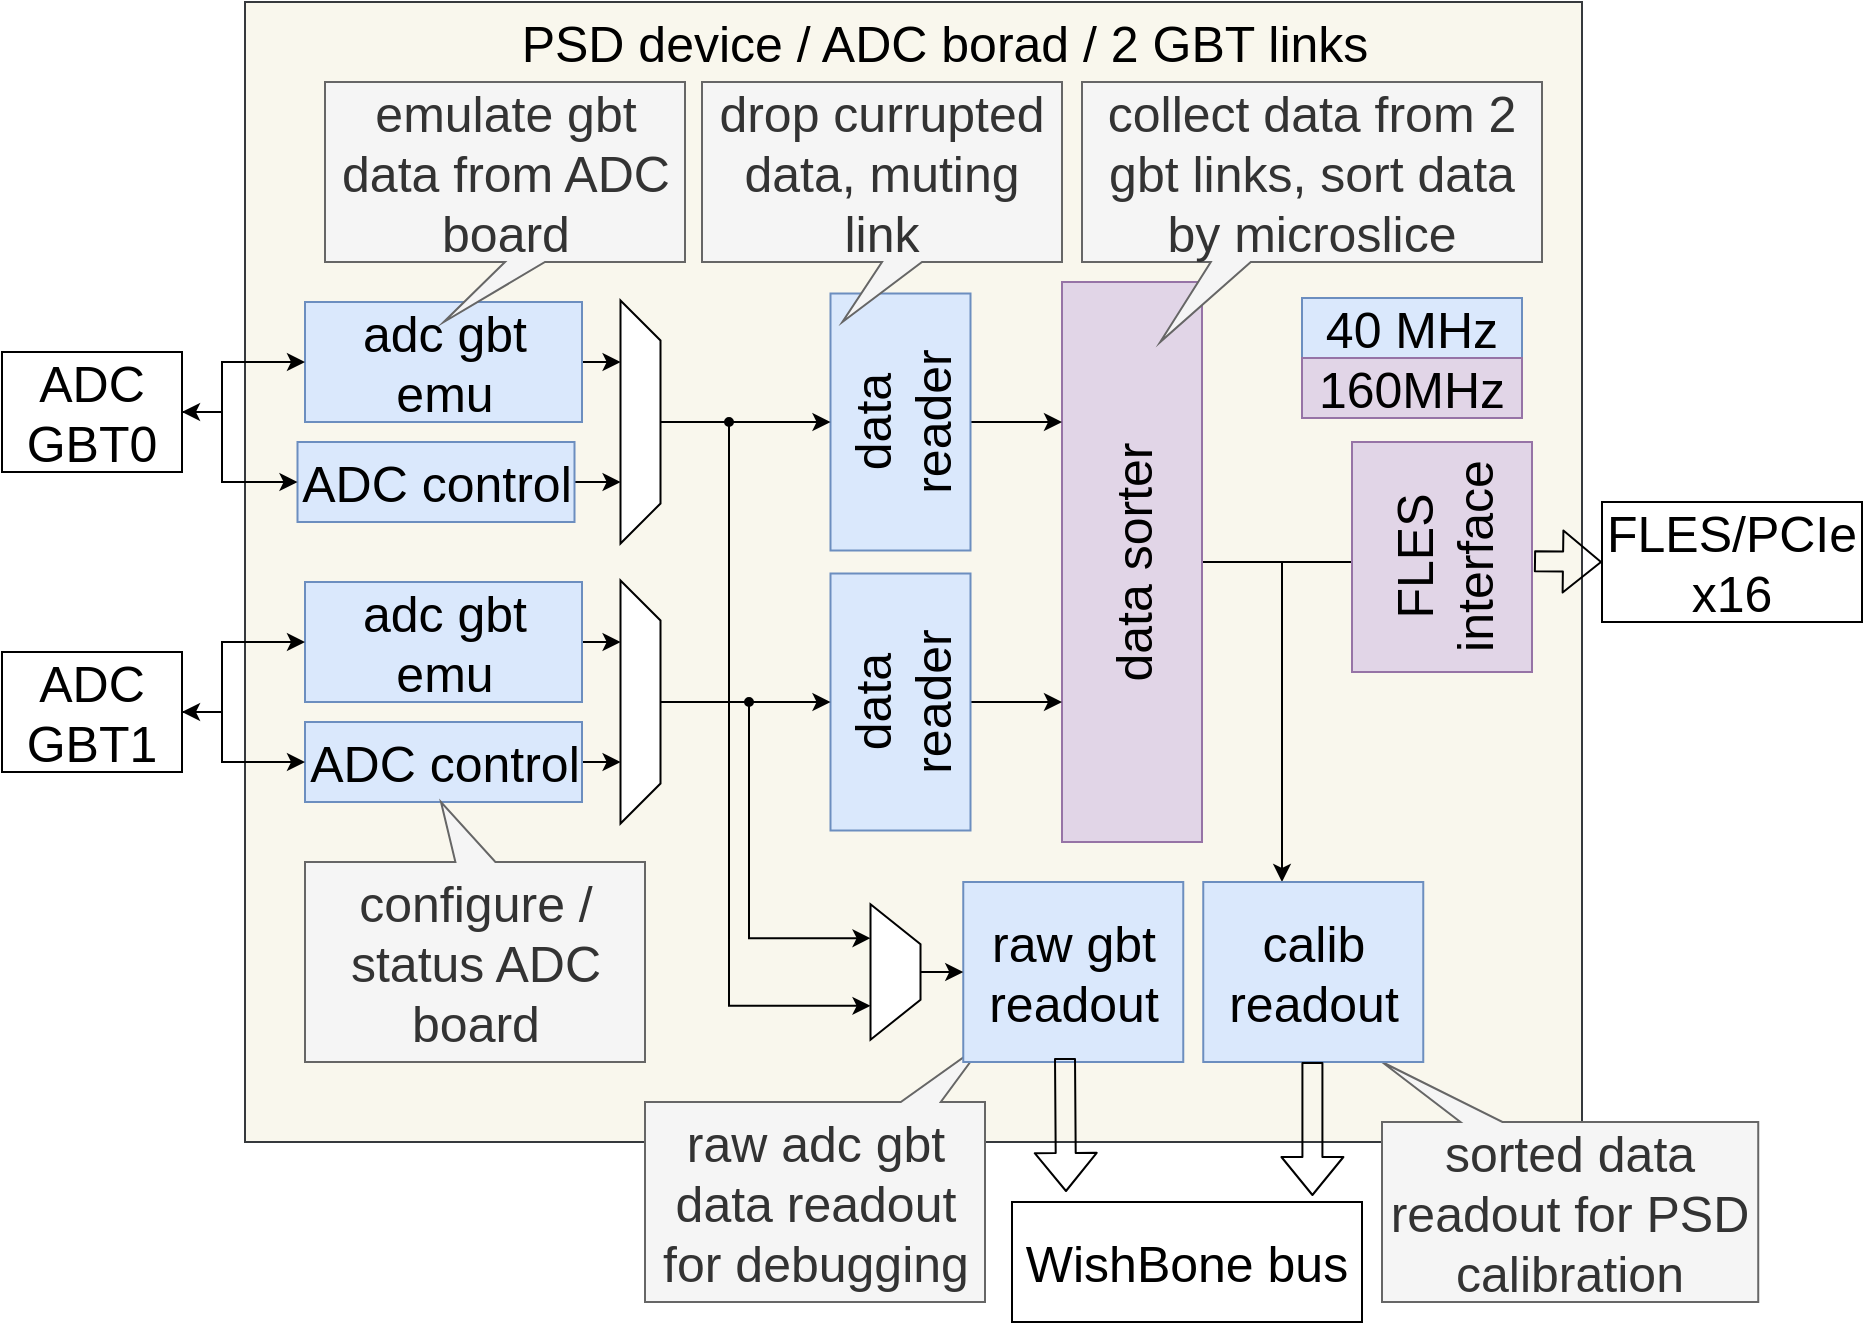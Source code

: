 <mxfile version="13.9.9" type="device"><diagram id="RYQmzWkg714ucsTxrSEi" name="Страница 1"><mxGraphModel dx="2409" dy="2167" grid="1" gridSize="10" guides="1" tooltips="1" connect="1" arrows="1" fold="1" page="1" pageScale="1" pageWidth="827" pageHeight="1169" math="0" shadow="0"><root><mxCell id="0"/><mxCell id="1" parent="0"/><mxCell id="1bbic1r3gGjg3_ZeVxUI-249" value="" style="rounded=0;whiteSpace=wrap;html=1;fontSize=25;fillColor=#f9f7ed;strokeColor=#36393d;" parent="1" vertex="1"><mxGeometry x="-548.5" y="-950" width="668.5" height="570" as="geometry"/></mxCell><mxCell id="1bbic1r3gGjg3_ZeVxUI-240" style="edgeStyle=orthogonalEdgeStyle;rounded=0;orthogonalLoop=1;jettySize=auto;html=1;exitX=0.5;exitY=1;exitDx=0;exitDy=0;entryX=0.5;entryY=0;entryDx=0;entryDy=0;fontSize=25;" parent="1" source="PqhZ-G-PAxa-hp2jgc0P-26" target="1bbic1r3gGjg3_ZeVxUI-238" edge="1"><mxGeometry relative="1" as="geometry"><Array as="points"><mxPoint x="81" y="-670"/></Array><mxPoint x="131.5" y="-670.75" as="targetPoint"/></mxGeometry></mxCell><mxCell id="nDiZfKCHklPMX1ySXKps-5" style="edgeStyle=orthogonalEdgeStyle;rounded=0;orthogonalLoop=1;jettySize=auto;html=1;exitX=0.5;exitY=1;exitDx=0;exitDy=0;fontSize=25;" edge="1" parent="1" source="PqhZ-G-PAxa-hp2jgc0P-26" target="1bbic1r3gGjg3_ZeVxUI-233"><mxGeometry relative="1" as="geometry"><Array as="points"><mxPoint x="-30" y="-670"/></Array></mxGeometry></mxCell><mxCell id="PqhZ-G-PAxa-hp2jgc0P-26" value="data sorter" style="rounded=0;whiteSpace=wrap;html=1;rotation=-90;fontSize=25;fillColor=#e1d5e7;strokeColor=#9673a6;" parent="1" vertex="1"><mxGeometry x="-245" y="-705" width="280" height="70" as="geometry"/></mxCell><mxCell id="i39z-xqXR12_ZHZlr1yV-36" style="edgeStyle=orthogonalEdgeStyle;rounded=0;orthogonalLoop=1;jettySize=auto;html=1;exitX=0.5;exitY=1;exitDx=0;exitDy=0;entryX=0.75;entryY=0;entryDx=0;entryDy=0;fontSize=25;" parent="1" source="i39z-xqXR12_ZHZlr1yV-27" target="PqhZ-G-PAxa-hp2jgc0P-26" edge="1"><mxGeometry relative="1" as="geometry"><mxPoint x="-138.5" y="-740" as="targetPoint"/></mxGeometry></mxCell><mxCell id="i39z-xqXR12_ZHZlr1yV-27" value="data reader" style="rounded=0;whiteSpace=wrap;html=1;rotation=-90;fontSize=25;fillColor=#dae8fc;strokeColor=#6c8ebf;" parent="1" vertex="1"><mxGeometry x="-285" y="-775" width="128.5" height="70" as="geometry"/></mxCell><mxCell id="i39z-xqXR12_ZHZlr1yV-52" style="edgeStyle=orthogonalEdgeStyle;rounded=0;orthogonalLoop=1;jettySize=auto;html=1;exitX=0.5;exitY=1;exitDx=0;exitDy=0;entryX=0.25;entryY=0;entryDx=0;entryDy=0;fontSize=25;" parent="1" source="i39z-xqXR12_ZHZlr1yV-29" target="PqhZ-G-PAxa-hp2jgc0P-26" edge="1"><mxGeometry relative="1" as="geometry"><mxPoint x="-138.5" y="-600" as="targetPoint"/></mxGeometry></mxCell><mxCell id="i39z-xqXR12_ZHZlr1yV-29" value="data reader" style="rounded=0;whiteSpace=wrap;html=1;rotation=-90;fontSize=25;fillColor=#dae8fc;strokeColor=#6c8ebf;" parent="1" vertex="1"><mxGeometry x="-285" y="-635" width="128.5" height="70" as="geometry"/></mxCell><mxCell id="h4SjfwAyNwfIv3EBZPq7-14" style="edgeStyle=orthogonalEdgeStyle;rounded=0;orthogonalLoop=1;jettySize=auto;html=1;exitX=1;exitY=0.5;exitDx=0;exitDy=0;entryX=0.25;entryY=1;entryDx=0;entryDy=0;fontSize=25;" parent="1" source="h4SjfwAyNwfIv3EBZPq7-11" target="h4SjfwAyNwfIv3EBZPq7-12" edge="1"><mxGeometry relative="1" as="geometry"/></mxCell><mxCell id="h4SjfwAyNwfIv3EBZPq7-11" value="adc gbt emu" style="rounded=0;whiteSpace=wrap;html=1;fontSize=25;" parent="1" vertex="1"><mxGeometry x="-518.5" y="-800" width="120" height="60" as="geometry"/></mxCell><mxCell id="h4SjfwAyNwfIv3EBZPq7-13" style="edgeStyle=orthogonalEdgeStyle;rounded=0;orthogonalLoop=1;jettySize=auto;html=1;exitX=0.5;exitY=0;exitDx=0;exitDy=0;entryX=0.5;entryY=0;entryDx=0;entryDy=0;fontSize=25;" parent="1" source="h4SjfwAyNwfIv3EBZPq7-12" target="i39z-xqXR12_ZHZlr1yV-27" edge="1"><mxGeometry relative="1" as="geometry"><Array as="points"><mxPoint x="-288.5" y="-740"/><mxPoint x="-288.5" y="-740"/></Array></mxGeometry></mxCell><mxCell id="h4SjfwAyNwfIv3EBZPq7-12" value="" style="shape=trapezoid;perimeter=trapezoidPerimeter;whiteSpace=wrap;html=1;fixedSize=1;rotation=90;fontSize=25;" parent="1" vertex="1"><mxGeometry x="-411.5" y="-750" width="121.5" height="20" as="geometry"/></mxCell><mxCell id="h4SjfwAyNwfIv3EBZPq7-16" style="edgeStyle=orthogonalEdgeStyle;rounded=0;orthogonalLoop=1;jettySize=auto;html=1;exitX=1;exitY=0.5;exitDx=0;exitDy=0;entryX=0.25;entryY=1;entryDx=0;entryDy=0;fontSize=25;" parent="1" source="h4SjfwAyNwfIv3EBZPq7-17" target="h4SjfwAyNwfIv3EBZPq7-18" edge="1"><mxGeometry relative="1" as="geometry"/></mxCell><mxCell id="h4SjfwAyNwfIv3EBZPq7-17" value="ADC GBT emulator" style="rounded=0;whiteSpace=wrap;html=1;fontSize=25;" parent="1" vertex="1"><mxGeometry x="-518.5" y="-660" width="120" height="60" as="geometry"/></mxCell><mxCell id="h4SjfwAyNwfIv3EBZPq7-22" style="edgeStyle=orthogonalEdgeStyle;rounded=0;orthogonalLoop=1;jettySize=auto;html=1;exitX=0.5;exitY=0;exitDx=0;exitDy=0;entryX=0.5;entryY=0;entryDx=0;entryDy=0;fontSize=25;" parent="1" source="h4SjfwAyNwfIv3EBZPq7-18" target="i39z-xqXR12_ZHZlr1yV-29" edge="1"><mxGeometry relative="1" as="geometry"/></mxCell><mxCell id="h4SjfwAyNwfIv3EBZPq7-18" value="" style="shape=trapezoid;perimeter=trapezoidPerimeter;whiteSpace=wrap;html=1;fixedSize=1;rotation=90;fontSize=25;" parent="1" vertex="1"><mxGeometry x="-411.5" y="-610" width="121.5" height="20" as="geometry"/></mxCell><mxCell id="nDiZfKCHklPMX1ySXKps-4" style="edgeStyle=orthogonalEdgeStyle;rounded=0;orthogonalLoop=1;jettySize=auto;html=1;exitX=1;exitY=0.5;exitDx=0;exitDy=0;entryX=0.75;entryY=1;entryDx=0;entryDy=0;fontSize=25;" edge="1" parent="1" source="p6Mf46SY9qSxZeGRrJ2m-2" target="h4SjfwAyNwfIv3EBZPq7-18"><mxGeometry relative="1" as="geometry"/></mxCell><mxCell id="p6Mf46SY9qSxZeGRrJ2m-2" value="ADC control" style="rounded=0;whiteSpace=wrap;html=1;fontSize=25;fillColor=#dae8fc;strokeColor=#6c8ebf;" parent="1" vertex="1"><mxGeometry x="-518.5" y="-590" width="138.5" height="40" as="geometry"/></mxCell><mxCell id="1bbic1r3gGjg3_ZeVxUI-78" value="adc gbt emu" style="rounded=0;whiteSpace=wrap;html=1;fontSize=25;" parent="1" vertex="1"><mxGeometry x="-518.5" y="-660" width="120" height="60" as="geometry"/></mxCell><mxCell id="1bbic1r3gGjg3_ZeVxUI-79" value="adc gbt emu" style="rounded=0;whiteSpace=wrap;html=1;fontSize=25;" parent="1" vertex="1"><mxGeometry x="-518.5" y="-800" width="120" height="60" as="geometry"/></mxCell><mxCell id="1bbic1r3gGjg3_ZeVxUI-81" value="adc gbt emu" style="rounded=0;whiteSpace=wrap;html=1;fontSize=25;" parent="1" vertex="1"><mxGeometry x="-518.5" y="-800" width="120" height="60" as="geometry"/></mxCell><mxCell id="1bbic1r3gGjg3_ZeVxUI-83" value="adc gbt emu" style="rounded=0;whiteSpace=wrap;html=1;fontSize=25;" parent="1" vertex="1"><mxGeometry x="-518.5" y="-660" width="120" height="60" as="geometry"/></mxCell><mxCell id="1bbic1r3gGjg3_ZeVxUI-85" value="adc gbt emu" style="rounded=0;whiteSpace=wrap;html=1;fontSize=25;" parent="1" vertex="1"><mxGeometry x="-518.5" y="-800" width="120" height="60" as="geometry"/></mxCell><mxCell id="1bbic1r3gGjg3_ZeVxUI-86" value="adc gbt emu" style="rounded=0;whiteSpace=wrap;html=1;fontSize=25;" parent="1" vertex="1"><mxGeometry x="-518.5" y="-660" width="120" height="60" as="geometry"/></mxCell><mxCell id="1bbic1r3gGjg3_ZeVxUI-88" value="adc gbt emu" style="rounded=0;whiteSpace=wrap;html=1;fontSize=25;" parent="1" vertex="1"><mxGeometry x="-518.5" y="-800" width="120" height="60" as="geometry"/></mxCell><mxCell id="1bbic1r3gGjg3_ZeVxUI-90" value="adc gbt emu" style="rounded=0;whiteSpace=wrap;html=1;fontSize=25;" parent="1" vertex="1"><mxGeometry x="-518.5" y="-660" width="120" height="60" as="geometry"/></mxCell><mxCell id="1bbic1r3gGjg3_ZeVxUI-92" value="adc gbt emu" style="rounded=0;whiteSpace=wrap;html=1;fontSize=25;" parent="1" vertex="1"><mxGeometry x="-518.5" y="-800" width="120" height="60" as="geometry"/></mxCell><mxCell id="1bbic1r3gGjg3_ZeVxUI-94" value="adc gbt emu" style="rounded=0;whiteSpace=wrap;html=1;fontSize=25;fillColor=#dae8fc;strokeColor=#6c8ebf;" parent="1" vertex="1"><mxGeometry x="-518.5" y="-660" width="138.5" height="60" as="geometry"/></mxCell><mxCell id="nDiZfKCHklPMX1ySXKps-3" style="edgeStyle=orthogonalEdgeStyle;rounded=0;orthogonalLoop=1;jettySize=auto;html=1;exitX=1;exitY=0.5;exitDx=0;exitDy=0;entryX=0.75;entryY=1;entryDx=0;entryDy=0;fontSize=25;" edge="1" parent="1" source="1bbic1r3gGjg3_ZeVxUI-95" target="h4SjfwAyNwfIv3EBZPq7-12"><mxGeometry relative="1" as="geometry"/></mxCell><mxCell id="1bbic1r3gGjg3_ZeVxUI-95" value="ADC control" style="rounded=0;whiteSpace=wrap;html=1;fontSize=25;fillColor=#dae8fc;strokeColor=#6c8ebf;" parent="1" vertex="1"><mxGeometry x="-522.25" y="-730" width="138.5" height="40" as="geometry"/></mxCell><mxCell id="1bbic1r3gGjg3_ZeVxUI-96" value="adc gbt emu" style="rounded=0;whiteSpace=wrap;html=1;fontSize=25;fillColor=#dae8fc;strokeColor=#6c8ebf;" parent="1" vertex="1"><mxGeometry x="-518.5" y="-800" width="138.5" height="60" as="geometry"/></mxCell><mxCell id="1bbic1r3gGjg3_ZeVxUI-111" value="emulate gbt data from ADC board" style="shape=callout;whiteSpace=wrap;html=1;perimeter=calloutPerimeter;fontSize=25;fillColor=#f5f5f5;strokeColor=#666666;position2=0.33;fontColor=#333333;" parent="1" vertex="1"><mxGeometry x="-508.5" y="-910" width="180" height="120" as="geometry"/></mxCell><mxCell id="1bbic1r3gGjg3_ZeVxUI-118" value="configure / status ADC board" style="shape=callout;whiteSpace=wrap;html=1;perimeter=calloutPerimeter;fontSize=25;fillColor=#f5f5f5;strokeColor=#666666;position2=0.6;size=30;position=0.44;rotation=0;horizontal=1;direction=west;fontColor=#333333;" parent="1" vertex="1"><mxGeometry x="-518.5" y="-550" width="170" height="130" as="geometry"/></mxCell><mxCell id="1bbic1r3gGjg3_ZeVxUI-122" value="drop currupted data, muting link" style="shape=callout;whiteSpace=wrap;html=1;perimeter=calloutPerimeter;fontSize=25;fillColor=#f5f5f5;strokeColor=#666666;position2=0.39;fontColor=#333333;" parent="1" vertex="1"><mxGeometry x="-320" y="-910" width="180" height="120" as="geometry"/></mxCell><mxCell id="1bbic1r3gGjg3_ZeVxUI-218" style="edgeStyle=orthogonalEdgeStyle;rounded=0;orthogonalLoop=1;jettySize=auto;html=1;exitX=0.5;exitY=1;exitDx=0;exitDy=0;entryX=0.75;entryY=1;entryDx=0;entryDy=0;fontSize=25;" parent="1" source="1bbic1r3gGjg3_ZeVxUI-217" target="p6Mf46SY9qSxZeGRrJ2m-4" edge="1"><mxGeometry relative="1" as="geometry"/></mxCell><mxCell id="1bbic1r3gGjg3_ZeVxUI-217" value="" style="ellipse;whiteSpace=wrap;html=1;aspect=fixed;fontSize=25;fillColor=#000000;" parent="1" vertex="1"><mxGeometry x="-308.5" y="-742" width="4" height="4" as="geometry"/></mxCell><mxCell id="1bbic1r3gGjg3_ZeVxUI-221" style="edgeStyle=orthogonalEdgeStyle;rounded=0;orthogonalLoop=1;jettySize=auto;html=1;exitX=0.5;exitY=1;exitDx=0;exitDy=0;fontSize=25;entryX=0.25;entryY=1;entryDx=0;entryDy=0;" parent="1" source="1bbic1r3gGjg3_ZeVxUI-219" target="p6Mf46SY9qSxZeGRrJ2m-4" edge="1"><mxGeometry relative="1" as="geometry"/></mxCell><mxCell id="1bbic1r3gGjg3_ZeVxUI-219" value="" style="ellipse;whiteSpace=wrap;html=1;aspect=fixed;fontSize=25;fillColor=#000000;" parent="1" vertex="1"><mxGeometry x="-298.5" y="-602" width="4" height="4" as="geometry"/></mxCell><mxCell id="1bbic1r3gGjg3_ZeVxUI-238" value="FLES interface" style="rounded=0;whiteSpace=wrap;html=1;fontSize=25;rotation=-90;fillColor=#e1d5e7;strokeColor=#9673a6;" parent="1" vertex="1"><mxGeometry x="-7.5" y="-717.5" width="115" height="90" as="geometry"/></mxCell><mxCell id="1bbic1r3gGjg3_ZeVxUI-242" value="collect data from 2 gbt links, sort data by microslice" style="shape=callout;whiteSpace=wrap;html=1;perimeter=calloutPerimeter;fontSize=25;fillColor=#f5f5f5;strokeColor=#666666;position2=0.17;base=20;fontColor=#333333;size=40;position=0.28;" parent="1" vertex="1"><mxGeometry x="-130" y="-910" width="230" height="130" as="geometry"/></mxCell><mxCell id="1bbic1r3gGjg3_ZeVxUI-244" value="" style="shape=flexArrow;endArrow=classic;html=1;fontSize=25;" parent="1" edge="1"><mxGeometry width="50" height="50" relative="1" as="geometry"><mxPoint x="96" y="-670.42" as="sourcePoint"/><mxPoint x="130" y="-670" as="targetPoint"/></mxGeometry></mxCell><mxCell id="1bbic1r3gGjg3_ZeVxUI-250" value="PSD device / ADC borad / 2 GBT links" style="text;html=1;strokeColor=none;fillColor=none;align=center;verticalAlign=middle;whiteSpace=wrap;rounded=0;fontSize=25;" parent="1" vertex="1"><mxGeometry x="-437.87" y="-940" width="478.5" height="20" as="geometry"/></mxCell><mxCell id="1bbic1r3gGjg3_ZeVxUI-288" value="FLES/PCIe x16" style="rounded=0;whiteSpace=wrap;html=1;fillColor=#FFFFFF;fontSize=25;rotation=0;" parent="1" vertex="1"><mxGeometry x="130" y="-700" width="130" height="60" as="geometry"/></mxCell><mxCell id="RKCm32R5nHMJDlecpnQs-8" value="raw adc gbt data readout for debugging" style="shape=callout;whiteSpace=wrap;html=1;perimeter=calloutPerimeter;fontSize=25;fillColor=#f5f5f5;strokeColor=#666666;position2=0;size=30;position=0.13;rotation=0;horizontal=1;direction=west;fontColor=#333333;" parent="1" vertex="1"><mxGeometry x="-348.5" y="-430" width="170" height="130" as="geometry"/></mxCell><mxCell id="RKCm32R5nHMJDlecpnQs-9" value="sorted data readout for PSD calibration" style="shape=callout;whiteSpace=wrap;html=1;perimeter=calloutPerimeter;fontSize=25;fillColor=#f5f5f5;strokeColor=#666666;position2=1;size=30;position=0.68;rotation=0;horizontal=1;direction=west;base=21;fontColor=#333333;" parent="1" vertex="1"><mxGeometry x="20" y="-420" width="188.12" height="120" as="geometry"/></mxCell><mxCell id="p6Mf46SY9qSxZeGRrJ2m-4" value="" style="shape=trapezoid;perimeter=trapezoidPerimeter;whiteSpace=wrap;html=1;fixedSize=1;rotation=90;fontSize=25;" parent="1" vertex="1"><mxGeometry x="-257.12" y="-477.5" width="67.75" height="25" as="geometry"/></mxCell><mxCell id="p6Mf46SY9qSxZeGRrJ2m-6" value="raw gbt readout" style="rounded=0;whiteSpace=wrap;html=1;fontSize=25;fillColor=#dae8fc;strokeColor=#6c8ebf;" parent="1" vertex="1"><mxGeometry x="-189.37" y="-510" width="110" height="90" as="geometry"/></mxCell><mxCell id="p6Mf46SY9qSxZeGRrJ2m-8" style="edgeStyle=orthogonalEdgeStyle;rounded=0;orthogonalLoop=1;jettySize=auto;html=1;exitX=0.5;exitY=0;exitDx=0;exitDy=0;entryX=0;entryY=0.5;entryDx=0;entryDy=0;fontSize=25;" parent="1" source="p6Mf46SY9qSxZeGRrJ2m-4" target="p6Mf46SY9qSxZeGRrJ2m-6" edge="1"><mxGeometry x="-138.5" y="-805" as="geometry"/></mxCell><mxCell id="1bbic1r3gGjg3_ZeVxUI-233" value="calib readout" style="rounded=0;whiteSpace=wrap;html=1;fontSize=25;fillColor=#dae8fc;strokeColor=#6c8ebf;" parent="1" vertex="1"><mxGeometry x="-69.37" y="-510" width="110" height="90" as="geometry"/></mxCell><mxCell id="1bbic1r3gGjg3_ZeVxUI-246" value="" style="shape=flexArrow;endArrow=classic;html=1;fontSize=25;" parent="1" edge="1"><mxGeometry x="-138.5" y="-805" width="50" height="50" as="geometry"><mxPoint x="-138.5" y="-422" as="sourcePoint"/><mxPoint x="-138" y="-355" as="targetPoint"/></mxGeometry></mxCell><mxCell id="1bbic1r3gGjg3_ZeVxUI-248" value="" style="shape=flexArrow;endArrow=classic;html=1;fontSize=25;" parent="1" edge="1"><mxGeometry x="-138.5" y="-805" width="50" height="50" as="geometry"><mxPoint x="-14.79" y="-420" as="sourcePoint"/><mxPoint x="-14.79" y="-353.0" as="targetPoint"/></mxGeometry></mxCell><mxCell id="nDiZfKCHklPMX1ySXKps-8" value="&lt;span style=&quot;font-size: 25px;&quot;&gt;WishBone&amp;nbsp;&lt;/span&gt;&lt;span style=&quot;font-size: 25px;&quot;&gt;bus&lt;/span&gt;" style="rounded=0;whiteSpace=wrap;html=1;fontSize=25;" vertex="1" parent="1"><mxGeometry x="-165" y="-350" width="175" height="60" as="geometry"/></mxCell><mxCell id="nDiZfKCHklPMX1ySXKps-11" style="edgeStyle=orthogonalEdgeStyle;rounded=0;orthogonalLoop=1;jettySize=auto;html=1;exitX=1;exitY=0.5;exitDx=0;exitDy=0;entryX=0;entryY=0.5;entryDx=0;entryDy=0;fontSize=25;" edge="1" parent="1" source="nDiZfKCHklPMX1ySXKps-10" target="1bbic1r3gGjg3_ZeVxUI-96"><mxGeometry relative="1" as="geometry"><Array as="points"><mxPoint x="-560" y="-745"/><mxPoint x="-560" y="-770"/></Array></mxGeometry></mxCell><mxCell id="nDiZfKCHklPMX1ySXKps-12" style="edgeStyle=orthogonalEdgeStyle;rounded=0;orthogonalLoop=1;jettySize=auto;html=1;exitX=1;exitY=0.5;exitDx=0;exitDy=0;entryX=0;entryY=0.5;entryDx=0;entryDy=0;startArrow=classic;startFill=1;fontSize=25;" edge="1" parent="1" source="nDiZfKCHklPMX1ySXKps-10" target="1bbic1r3gGjg3_ZeVxUI-95"><mxGeometry relative="1" as="geometry"><Array as="points"><mxPoint x="-560" y="-745"/><mxPoint x="-560" y="-710"/></Array></mxGeometry></mxCell><mxCell id="nDiZfKCHklPMX1ySXKps-10" value="ADC GBT0" style="rounded=0;whiteSpace=wrap;html=1;fillColor=#FFFFFF;fontSize=25;rotation=0;" vertex="1" parent="1"><mxGeometry x="-670" y="-775" width="90" height="60" as="geometry"/></mxCell><mxCell id="nDiZfKCHklPMX1ySXKps-14" style="edgeStyle=orthogonalEdgeStyle;rounded=0;orthogonalLoop=1;jettySize=auto;html=1;exitX=1;exitY=0.5;exitDx=0;exitDy=0;entryX=0;entryY=0.5;entryDx=0;entryDy=0;fontSize=25;" edge="1" parent="1" source="nDiZfKCHklPMX1ySXKps-13" target="1bbic1r3gGjg3_ZeVxUI-94"><mxGeometry relative="1" as="geometry"><Array as="points"><mxPoint x="-560" y="-595"/><mxPoint x="-560" y="-630"/></Array></mxGeometry></mxCell><mxCell id="nDiZfKCHklPMX1ySXKps-15" style="edgeStyle=orthogonalEdgeStyle;rounded=0;orthogonalLoop=1;jettySize=auto;html=1;exitX=1;exitY=0.5;exitDx=0;exitDy=0;entryX=0;entryY=0.5;entryDx=0;entryDy=0;startArrow=classic;startFill=1;fontSize=25;" edge="1" parent="1" source="nDiZfKCHklPMX1ySXKps-13" target="p6Mf46SY9qSxZeGRrJ2m-2"><mxGeometry relative="1" as="geometry"><Array as="points"><mxPoint x="-560" y="-595"/><mxPoint x="-560" y="-570"/></Array></mxGeometry></mxCell><mxCell id="nDiZfKCHklPMX1ySXKps-13" value="ADC GBT1" style="rounded=0;whiteSpace=wrap;html=1;fillColor=#FFFFFF;fontSize=25;rotation=0;" vertex="1" parent="1"><mxGeometry x="-670" y="-625" width="90" height="60" as="geometry"/></mxCell><mxCell id="nDiZfKCHklPMX1ySXKps-17" value="" style="group" vertex="1" connectable="0" parent="1"><mxGeometry x="-20" y="-802" width="110" height="60" as="geometry"/></mxCell><mxCell id="nDiZfKCHklPMX1ySXKps-6" value="40 MHz" style="rounded=0;whiteSpace=wrap;html=1;fillColor=#dae8fc;strokeColor=#6c8ebf;fontSize=25;" vertex="1" parent="nDiZfKCHklPMX1ySXKps-17"><mxGeometry width="110" height="30" as="geometry"/></mxCell><mxCell id="nDiZfKCHklPMX1ySXKps-7" value="160MHz" style="rounded=0;whiteSpace=wrap;html=1;fillColor=#e1d5e7;strokeColor=#9673a6;fontSize=25;" vertex="1" parent="nDiZfKCHklPMX1ySXKps-17"><mxGeometry y="30" width="110" height="30" as="geometry"/></mxCell></root></mxGraphModel></diagram></mxfile>